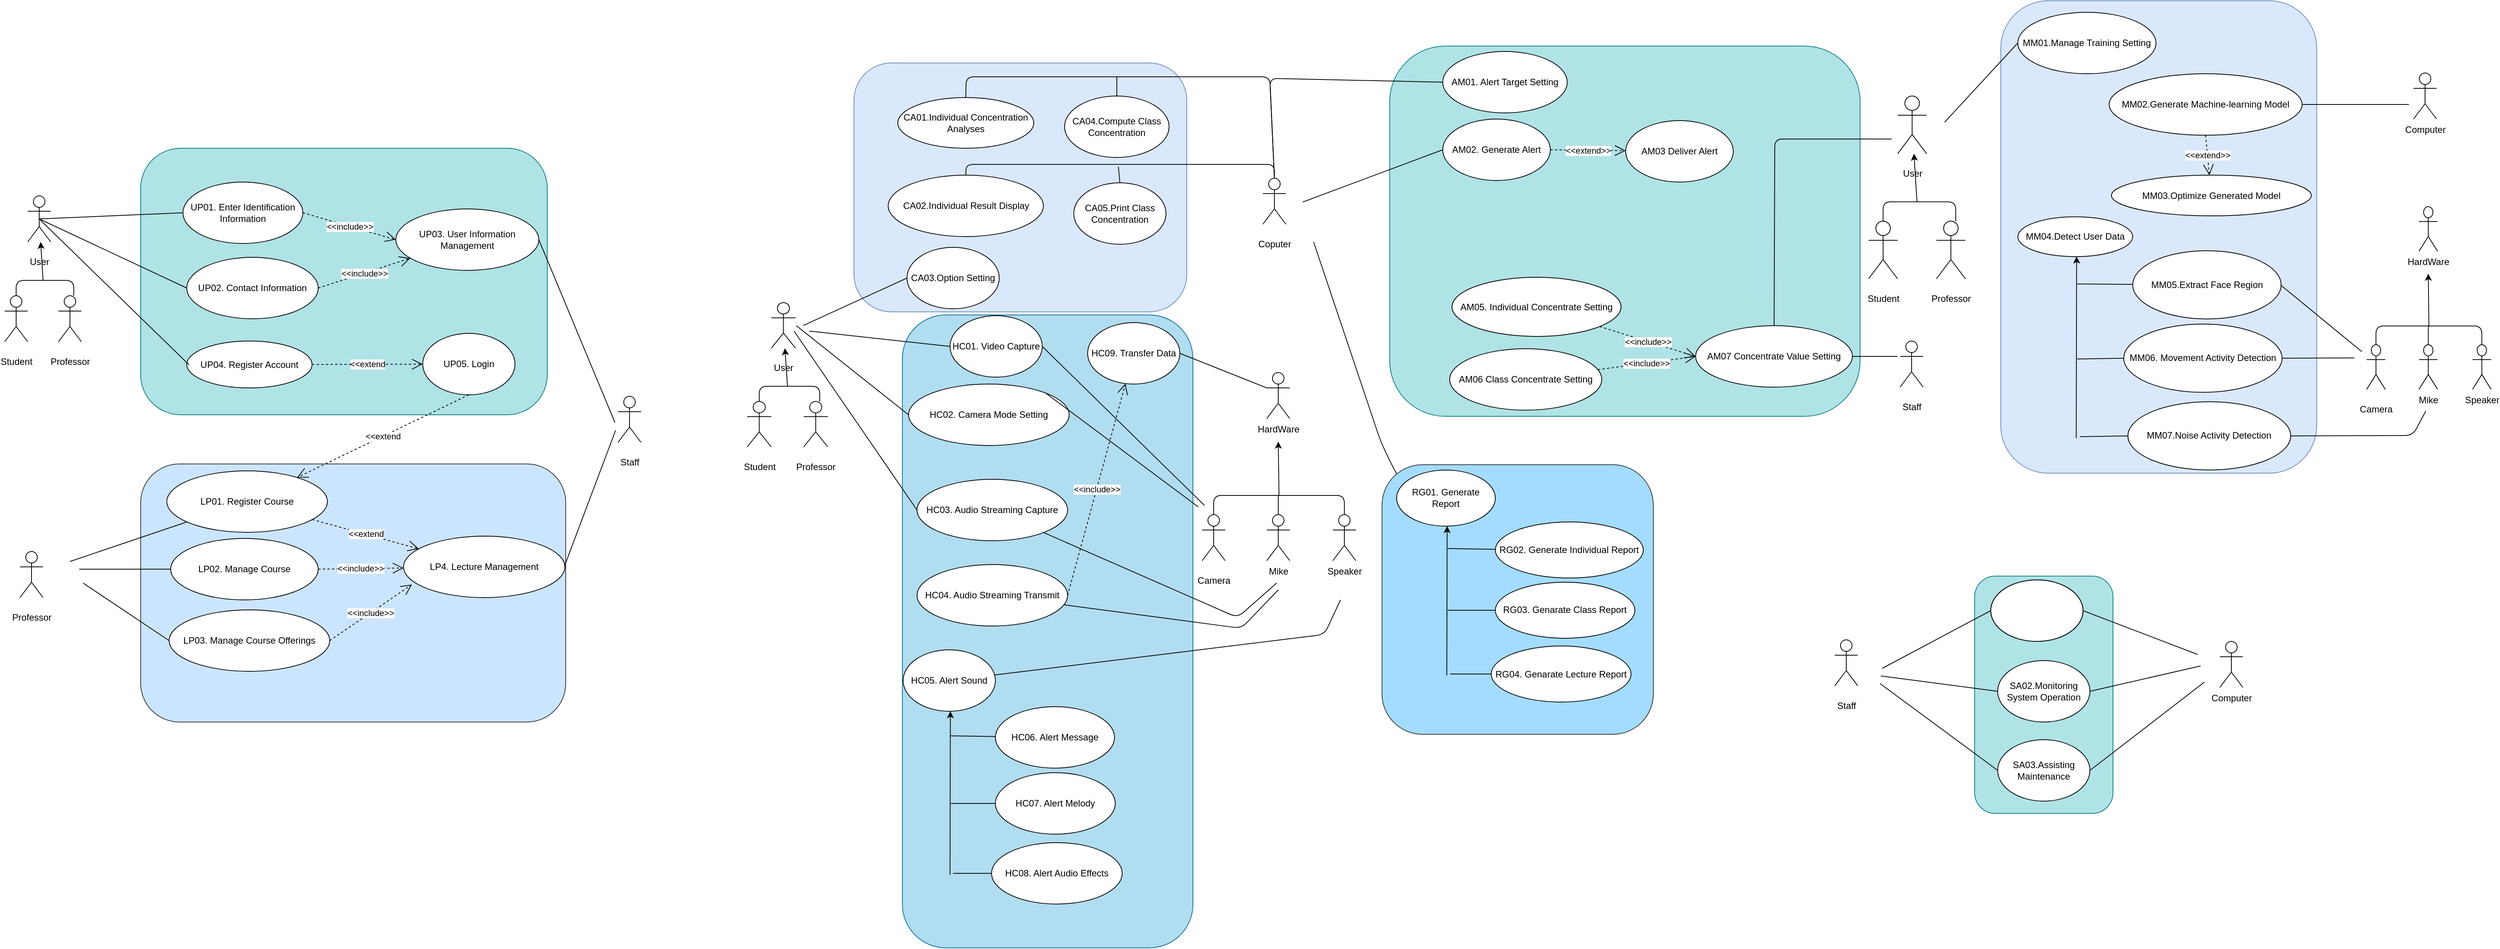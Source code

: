 <mxfile type="github" version="13.7.3">
  <diagram id="2uesMoYBQppb85EzikAu" name="Page-1">
    <mxGraphModel grid="0" dx="2462" dy="1473" gridSize="10" guides="1" tooltips="1" connect="1" arrows="1" fold="1" page="0" pageScale="1" pageWidth="827" pageHeight="1169" math="0" shadow="0" background="none">
      <root>
        <mxCell id="0" />
        <mxCell id="1" parent="0" />
        <mxCell value="" id="01HrcIv9IHzVNZrcpmlx-251" parent="1" style="rounded=1;whiteSpace=wrap;html=1;fillColor=#b0e3e6;strokeColor=#0e8088;" vertex="1">
          <mxGeometry as="geometry" height="309" width="180" x="2375" y="686" />
        </mxCell>
        <mxCell value="" id="01HrcIv9IHzVNZrcpmlx-238" parent="1" style="rounded=1;whiteSpace=wrap;html=1;fillColor=#cce5ff;strokeColor=#36393d;" vertex="1">
          <mxGeometry as="geometry" height="336" width="553" x="-11" y="540" />
        </mxCell>
        <mxCell value="" id="01HrcIv9IHzVNZrcpmlx-237" parent="1" style="rounded=1;whiteSpace=wrap;html=1;fillColor=#b0e3e6;strokeColor=#0e8088;" vertex="1">
          <mxGeometry as="geometry" height="347" width="529" x="-11" y="129" />
        </mxCell>
        <mxCell value="" id="01HrcIv9IHzVNZrcpmlx-190" parent="1" style="rounded=1;whiteSpace=wrap;html=1;fillColor=#b0e3e6;strokeColor=#0e8088;" vertex="1">
          <mxGeometry as="geometry" height="482" width="612" x="1614" y="-4" />
        </mxCell>
        <mxCell value="" id="01HrcIv9IHzVNZrcpmlx-131" parent="1" style="rounded=1;whiteSpace=wrap;html=1;fillColor=#b1ddf0;strokeColor=#10739e;" vertex="1">
          <mxGeometry as="geometry" height="824" width="378" x="980" y="346" />
        </mxCell>
        <mxCell value="" id="01HrcIv9IHzVNZrcpmlx-130" parent="1" style="rounded=1;whiteSpace=wrap;html=1;fillColor=#dae8fc;strokeColor=#6c8ebf;" vertex="1">
          <mxGeometry as="geometry" height="324" width="433" x="917" y="18" />
        </mxCell>
        <mxCell value="" id="01HrcIv9IHzVNZrcpmlx-50" parent="1" style="group" vertex="1" connectable="0">
          <mxGeometry as="geometry" height="190" width="100" x="-188" y="191" />
        </mxCell>
        <mxCell value="&lt;p&gt;Student&lt;/p&gt;" id="01HrcIv9IHzVNZrcpmlx-3" parent="01HrcIv9IHzVNZrcpmlx-50" style="shape=umlActor;verticalLabelPosition=bottom;verticalAlign=top;html=1;outlineConnect=0;" vertex="1">
          <mxGeometry as="geometry" height="60" width="30" y="130" />
        </mxCell>
        <mxCell value="&lt;p&gt;Professor&lt;/p&gt;&lt;p&gt;&lt;br&gt;&lt;/p&gt;" id="01HrcIv9IHzVNZrcpmlx-4" parent="01HrcIv9IHzVNZrcpmlx-50" style="shape=umlActor;verticalLabelPosition=bottom;verticalAlign=top;html=1;outlineConnect=0;" vertex="1">
          <mxGeometry as="geometry" height="60" width="30" x="70" y="130" />
        </mxCell>
        <mxCell value="&lt;p&gt;User&lt;br&gt;&lt;/p&gt;" id="01HrcIv9IHzVNZrcpmlx-43" parent="01HrcIv9IHzVNZrcpmlx-50" style="shape=umlActor;verticalLabelPosition=bottom;verticalAlign=top;html=1;outlineConnect=0;" vertex="1">
          <mxGeometry as="geometry" height="60" width="30" x="30" />
        </mxCell>
        <mxCell value="" id="01HrcIv9IHzVNZrcpmlx-44" parent="01HrcIv9IHzVNZrcpmlx-50" style="endArrow=none;html=1;exitX=0.5;exitY=0;exitDx=0;exitDy=0;exitPerimeter=0;" source="01HrcIv9IHzVNZrcpmlx-3" edge="1">
          <mxGeometry as="geometry" height="50" width="50" relative="1">
            <mxPoint as="sourcePoint" x="340" y="190" />
            <mxPoint as="targetPoint" x="90" y="130" />
            <Array as="points">
              <mxPoint x="15" y="110" />
              <mxPoint x="90" y="110" />
            </Array>
          </mxGeometry>
        </mxCell>
        <mxCell value="" id="01HrcIv9IHzVNZrcpmlx-45" parent="01HrcIv9IHzVNZrcpmlx-50" style="endArrow=classic;html=1;" target="01HrcIv9IHzVNZrcpmlx-43" edge="1">
          <mxGeometry as="geometry" height="50" width="50" relative="1">
            <mxPoint as="sourcePoint" x="50" y="110" />
            <mxPoint as="targetPoint" x="60" y="70" />
          </mxGeometry>
        </mxCell>
        <mxCell value="UP01. Enter Identification Information" id="01HrcIv9IHzVNZrcpmlx-52" parent="1" style="ellipse;whiteSpace=wrap;html=1;" vertex="1">
          <mxGeometry as="geometry" height="80" width="156" x="44" y="173" />
        </mxCell>
        <mxCell value="" id="01HrcIv9IHzVNZrcpmlx-53" parent="1" style="endArrow=none;html=1;entryX=0;entryY=0.5;entryDx=0;entryDy=0;exitX=0.5;exitY=0.5;exitDx=0;exitDy=0;exitPerimeter=0;" target="01HrcIv9IHzVNZrcpmlx-52" source="01HrcIv9IHzVNZrcpmlx-43" edge="1">
          <mxGeometry as="geometry" height="50" width="50" relative="1">
            <mxPoint as="sourcePoint" x="-137" y="221" />
            <mxPoint as="targetPoint" x="243" y="384" />
          </mxGeometry>
        </mxCell>
        <mxCell value="UP02. Contact Information" id="01HrcIv9IHzVNZrcpmlx-54" parent="1" style="ellipse;whiteSpace=wrap;html=1;" vertex="1">
          <mxGeometry as="geometry" height="80" width="171" x="49" y="271" />
        </mxCell>
        <mxCell value="UP04. Register Account" id="01HrcIv9IHzVNZrcpmlx-55" parent="1" style="ellipse;whiteSpace=wrap;html=1;" vertex="1">
          <mxGeometry as="geometry" height="61" width="163" x="49" y="380" />
        </mxCell>
        <mxCell value="UP03. User Information Management" id="01HrcIv9IHzVNZrcpmlx-56" parent="1" style="ellipse;whiteSpace=wrap;html=1;" vertex="1">
          <mxGeometry as="geometry" height="80" width="186" x="321" y="208" />
        </mxCell>
        <mxCell value="&amp;lt;&amp;lt;include&amp;gt;&amp;gt;" id="01HrcIv9IHzVNZrcpmlx-58" parent="1" style="endArrow=open;endSize=12;dashed=1;html=1;entryX=0;entryY=0.5;entryDx=0;entryDy=0;exitX=1;exitY=0.5;exitDx=0;exitDy=0;" target="01HrcIv9IHzVNZrcpmlx-56" source="01HrcIv9IHzVNZrcpmlx-52" edge="1">
          <mxGeometry as="geometry" width="160" relative="1">
            <mxPoint as="sourcePoint" x="205" y="236" />
            <mxPoint as="targetPoint" x="252" y="349" />
          </mxGeometry>
        </mxCell>
        <mxCell value="&amp;lt;&amp;lt;include&amp;gt;&amp;gt;" id="01HrcIv9IHzVNZrcpmlx-60" parent="1" style="endArrow=open;endSize=12;dashed=1;html=1;exitX=1;exitY=0.5;exitDx=0;exitDy=0;" target="01HrcIv9IHzVNZrcpmlx-56" source="01HrcIv9IHzVNZrcpmlx-54" edge="1">
          <mxGeometry as="geometry" width="160" relative="1">
            <mxPoint as="sourcePoint" x="225" y="256" />
            <mxPoint as="targetPoint" x="298" y="328" />
          </mxGeometry>
        </mxCell>
        <mxCell value="" id="01HrcIv9IHzVNZrcpmlx-61" parent="1" style="endArrow=none;html=1;entryX=0;entryY=0.5;entryDx=0;entryDy=0;exitX=0.5;exitY=0.5;exitDx=0;exitDy=0;exitPerimeter=0;" target="01HrcIv9IHzVNZrcpmlx-54" source="01HrcIv9IHzVNZrcpmlx-43" edge="1">
          <mxGeometry as="geometry" height="50" width="50" relative="1">
            <mxPoint as="sourcePoint" x="-96" y="242" />
            <mxPoint as="targetPoint" x="54" y="223" />
          </mxGeometry>
        </mxCell>
        <mxCell value="" id="01HrcIv9IHzVNZrcpmlx-62" parent="1" style="endArrow=none;html=1;" edge="1">
          <mxGeometry as="geometry" height="50" width="50" relative="1">
            <mxPoint as="sourcePoint" x="-143" y="221" />
            <mxPoint as="targetPoint" x="52" y="411" />
          </mxGeometry>
        </mxCell>
        <mxCell value="LP01. Register Course" id="01HrcIv9IHzVNZrcpmlx-63" parent="1" style="ellipse;whiteSpace=wrap;html=1;" vertex="1">
          <mxGeometry as="geometry" height="80" width="209" x="23" y="549" />
        </mxCell>
        <mxCell value="" id="01HrcIv9IHzVNZrcpmlx-64" parent="1" style="endArrow=none;html=1;" target="01HrcIv9IHzVNZrcpmlx-63" edge="1">
          <mxGeometry as="geometry" height="50" width="50" relative="1">
            <mxPoint as="sourcePoint" x="-103" y="667" />
            <mxPoint as="targetPoint" x="243" y="384" />
          </mxGeometry>
        </mxCell>
        <mxCell value="LP02. Manage Course" id="01HrcIv9IHzVNZrcpmlx-65" parent="1" style="ellipse;whiteSpace=wrap;html=1;" vertex="1">
          <mxGeometry as="geometry" height="80" width="192" x="28" y="637" />
        </mxCell>
        <mxCell value="LP03. Manage Course Offerings" id="01HrcIv9IHzVNZrcpmlx-66" parent="1" style="ellipse;whiteSpace=wrap;html=1;" vertex="1">
          <mxGeometry as="geometry" height="80" width="209" x="26" y="730" />
        </mxCell>
        <mxCell value="LP4. Lecture Management" id="01HrcIv9IHzVNZrcpmlx-67" parent="1" style="ellipse;whiteSpace=wrap;html=1;" vertex="1">
          <mxGeometry as="geometry" height="80" width="210" x="331" y="634" />
        </mxCell>
        <mxCell value="&amp;lt;&amp;lt;include&amp;gt;&amp;gt;" id="01HrcIv9IHzVNZrcpmlx-70" parent="1" style="endArrow=open;endSize=12;dashed=1;html=1;exitX=1;exitY=0.5;exitDx=0;exitDy=0;" target="01HrcIv9IHzVNZrcpmlx-67" source="01HrcIv9IHzVNZrcpmlx-65" edge="1">
          <mxGeometry as="geometry" width="160" relative="1">
            <mxPoint as="sourcePoint" x="242" y="599" />
            <mxPoint as="targetPoint" x="327.386" y="648.559" />
          </mxGeometry>
        </mxCell>
        <mxCell value="&amp;lt;&amp;lt;include&amp;gt;&amp;gt;" id="01HrcIv9IHzVNZrcpmlx-71" parent="1" style="endArrow=open;endSize=12;dashed=1;html=1;exitX=1;exitY=0.5;exitDx=0;exitDy=0;entryX=0.052;entryY=0.788;entryDx=0;entryDy=0;entryPerimeter=0;" target="01HrcIv9IHzVNZrcpmlx-67" source="01HrcIv9IHzVNZrcpmlx-66" edge="1">
          <mxGeometry as="geometry" width="160" relative="1">
            <mxPoint as="sourcePoint" x="230" y="687" />
            <mxPoint as="targetPoint" x="280.374" y="685.375" />
          </mxGeometry>
        </mxCell>
        <mxCell value="" id="01HrcIv9IHzVNZrcpmlx-72" parent="1" style="endArrow=none;html=1;entryX=0;entryY=0.5;entryDx=0;entryDy=0;" target="01HrcIv9IHzVNZrcpmlx-65" edge="1">
          <mxGeometry as="geometry" height="50" width="50" relative="1">
            <mxPoint as="sourcePoint" x="-91" y="677" />
            <mxPoint as="targetPoint" x="101.245" y="561.484" />
          </mxGeometry>
        </mxCell>
        <mxCell value="" id="01HrcIv9IHzVNZrcpmlx-73" parent="1" style="endArrow=none;html=1;entryX=0;entryY=0.5;entryDx=0;entryDy=0;" target="01HrcIv9IHzVNZrcpmlx-66" edge="1">
          <mxGeometry as="geometry" height="50" width="50" relative="1">
            <mxPoint as="sourcePoint" x="-86" y="695" />
            <mxPoint as="targetPoint" x="38" y="687" />
          </mxGeometry>
        </mxCell>
        <mxCell value="HC01. Video Capture" id="01HrcIv9IHzVNZrcpmlx-75" parent="1" style="ellipse;whiteSpace=wrap;html=1;" vertex="1">
          <mxGeometry as="geometry" height="80" width="120" x="1042" y="347" />
        </mxCell>
        <mxCell value="HC02. Camera Mode Setting" id="01HrcIv9IHzVNZrcpmlx-76" parent="1" style="ellipse;whiteSpace=wrap;html=1;" vertex="1">
          <mxGeometry as="geometry" height="80" width="209" x="988" y="436" />
        </mxCell>
        <mxCell value="" id="01HrcIv9IHzVNZrcpmlx-77" parent="1" style="endArrow=none;html=1;exitX=1;exitY=0.5;exitDx=0;exitDy=0;" source="01HrcIv9IHzVNZrcpmlx-75" edge="1">
          <mxGeometry as="geometry" height="50" width="50" relative="1">
            <mxPoint as="sourcePoint" x="767" y="543" />
            <mxPoint as="targetPoint" x="1373" y="594" />
          </mxGeometry>
        </mxCell>
        <mxCell value="" id="01HrcIv9IHzVNZrcpmlx-78" parent="1" style="endArrow=none;html=1;exitX=0;exitY=0.5;exitDx=0;exitDy=0;" source="01HrcIv9IHzVNZrcpmlx-76" edge="1">
          <mxGeometry as="geometry" height="50" width="50" relative="1">
            <mxPoint as="sourcePoint" x="1347" y="632.85" />
            <mxPoint as="targetPoint" x="842" y="360" />
          </mxGeometry>
        </mxCell>
        <mxCell value="HC03. Audio Streaming Capture" id="01HrcIv9IHzVNZrcpmlx-79" parent="1" style="ellipse;whiteSpace=wrap;html=1;" vertex="1">
          <mxGeometry as="geometry" height="80" width="196" x="999" y="560" />
        </mxCell>
        <mxCell value="HC04. Audio Streaming Transmit" id="01HrcIv9IHzVNZrcpmlx-80" parent="1" style="ellipse;whiteSpace=wrap;html=1;" vertex="1">
          <mxGeometry as="geometry" height="80" width="196" x="999" y="671" />
        </mxCell>
        <mxCell value="" id="01HrcIv9IHzVNZrcpmlx-81" parent="1" style="endArrow=none;html=1;" source="01HrcIv9IHzVNZrcpmlx-79" edge="1">
          <mxGeometry as="geometry" height="50" width="50" relative="1">
            <mxPoint as="sourcePoint" x="767" y="543" />
            <mxPoint as="targetPoint" x="1467" y="695" />
            <Array as="points">
              <mxPoint x="1416" y="740" />
            </Array>
          </mxGeometry>
        </mxCell>
        <mxCell value="" id="01HrcIv9IHzVNZrcpmlx-82" parent="1" style="endArrow=none;html=1;" source="01HrcIv9IHzVNZrcpmlx-80" edge="1">
          <mxGeometry as="geometry" height="50" width="50" relative="1">
            <mxPoint as="sourcePoint" x="767" y="543" />
            <mxPoint as="targetPoint" x="1469" y="704" />
            <Array as="points">
              <mxPoint x="1421" y="754" />
            </Array>
          </mxGeometry>
        </mxCell>
        <mxCell value="" id="01HrcIv9IHzVNZrcpmlx-92" parent="1" style="group" vertex="1" connectable="0">
          <mxGeometry as="geometry" height="331" width="285" x="981" y="782" />
        </mxCell>
        <mxCell value="HC06. Alert Message" id="01HrcIv9IHzVNZrcpmlx-83" parent="01HrcIv9IHzVNZrcpmlx-92" style="ellipse;whiteSpace=wrap;html=1;" vertex="1">
          <mxGeometry as="geometry" height="80" width="155" x="120" y="74" />
        </mxCell>
        <mxCell value="HC07. Alert Melody" id="01HrcIv9IHzVNZrcpmlx-84" parent="01HrcIv9IHzVNZrcpmlx-92" style="ellipse;whiteSpace=wrap;html=1;" vertex="1">
          <mxGeometry as="geometry" height="80" width="156" x="120" y="160" />
        </mxCell>
        <mxCell value="HC08. Alert Audio Effects" id="01HrcIv9IHzVNZrcpmlx-85" parent="01HrcIv9IHzVNZrcpmlx-92" style="ellipse;whiteSpace=wrap;html=1;" vertex="1">
          <mxGeometry as="geometry" height="80" width="170" x="115" y="251" />
        </mxCell>
        <mxCell value="" id="01HrcIv9IHzVNZrcpmlx-91" parent="01HrcIv9IHzVNZrcpmlx-92" style="group" vertex="1" connectable="0">
          <mxGeometry as="geometry" height="293" width="120" />
        </mxCell>
        <mxCell value="HC05. Alert Sound" id="01HrcIv9IHzVNZrcpmlx-86" parent="01HrcIv9IHzVNZrcpmlx-91" style="ellipse;whiteSpace=wrap;html=1;" vertex="1">
          <mxGeometry as="geometry" height="80" width="120" />
        </mxCell>
        <mxCell value="" id="01HrcIv9IHzVNZrcpmlx-87" parent="01HrcIv9IHzVNZrcpmlx-91" style="endArrow=classic;html=1;" edge="1">
          <mxGeometry as="geometry" height="50" width="50" relative="1">
            <mxPoint as="sourcePoint" x="61" y="293" />
            <mxPoint as="targetPoint" x="61.423" y="79.989" />
          </mxGeometry>
        </mxCell>
        <mxCell value="" id="01HrcIv9IHzVNZrcpmlx-88" parent="01HrcIv9IHzVNZrcpmlx-91" style="endArrow=none;html=1;" target="01HrcIv9IHzVNZrcpmlx-83" edge="1">
          <mxGeometry as="geometry" height="50" width="50" relative="1">
            <mxPoint as="sourcePoint" x="62" y="112" />
            <mxPoint as="targetPoint" x="85" y="15" />
          </mxGeometry>
        </mxCell>
        <mxCell value="" id="01HrcIv9IHzVNZrcpmlx-89" parent="01HrcIv9IHzVNZrcpmlx-91" style="endArrow=none;html=1;entryX=0;entryY=0.5;entryDx=0;entryDy=0;" target="01HrcIv9IHzVNZrcpmlx-84" edge="1">
          <mxGeometry as="geometry" height="50" width="50" relative="1">
            <mxPoint as="sourcePoint" x="62" y="200" />
            <mxPoint as="targetPoint" x="130.019" y="122.983" />
          </mxGeometry>
        </mxCell>
        <mxCell value="" id="01HrcIv9IHzVNZrcpmlx-90" parent="01HrcIv9IHzVNZrcpmlx-91" style="endArrow=none;html=1;entryX=0;entryY=0.5;entryDx=0;entryDy=0;" target="01HrcIv9IHzVNZrcpmlx-85" edge="1">
          <mxGeometry as="geometry" height="50" width="50" relative="1">
            <mxPoint as="sourcePoint" x="65" y="291" />
            <mxPoint as="targetPoint" x="130" y="210" />
          </mxGeometry>
        </mxCell>
        <mxCell value="" id="01HrcIv9IHzVNZrcpmlx-93" parent="1" style="endArrow=none;html=1;" source="01HrcIv9IHzVNZrcpmlx-86" edge="1">
          <mxGeometry as="geometry" height="50" width="50" relative="1">
            <mxPoint as="sourcePoint" x="1151.396" y="682.973" />
            <mxPoint as="targetPoint" x="1550" y="717" />
            <Array as="points">
              <mxPoint x="1529" y="762" />
            </Array>
          </mxGeometry>
        </mxCell>
        <mxCell value="" id="01HrcIv9IHzVNZrcpmlx-112" parent="1" style="group" vertex="1" connectable="0">
          <mxGeometry as="geometry" height="188" width="105" x="778" y="330" />
        </mxCell>
        <mxCell value="&lt;p&gt;Student&lt;/p&gt;" id="01HrcIv9IHzVNZrcpmlx-113" parent="01HrcIv9IHzVNZrcpmlx-112" style="shape=umlActor;verticalLabelPosition=bottom;verticalAlign=top;html=1;outlineConnect=0;" vertex="1">
          <mxGeometry as="geometry" height="59.368" width="31.5" y="128.632" />
        </mxCell>
        <mxCell value="&lt;p&gt;Professor&lt;/p&gt;&lt;p&gt;&lt;br&gt;&lt;/p&gt;" id="01HrcIv9IHzVNZrcpmlx-114" parent="01HrcIv9IHzVNZrcpmlx-112" style="shape=umlActor;verticalLabelPosition=bottom;verticalAlign=top;html=1;outlineConnect=0;" vertex="1">
          <mxGeometry as="geometry" height="59.368" width="31.5" x="73.5" y="128.632" />
        </mxCell>
        <mxCell value="&lt;p&gt;User&lt;br&gt;&lt;/p&gt;" id="01HrcIv9IHzVNZrcpmlx-115" parent="01HrcIv9IHzVNZrcpmlx-112" style="shape=umlActor;verticalLabelPosition=bottom;verticalAlign=top;html=1;outlineConnect=0;" vertex="1">
          <mxGeometry as="geometry" height="59.368" width="31.5" x="31.5" />
        </mxCell>
        <mxCell value="" id="01HrcIv9IHzVNZrcpmlx-116" parent="01HrcIv9IHzVNZrcpmlx-112" style="endArrow=none;html=1;exitX=0.5;exitY=0;exitDx=0;exitDy=0;exitPerimeter=0;" source="01HrcIv9IHzVNZrcpmlx-113" edge="1">
          <mxGeometry as="geometry" height="50" width="50" relative="1">
            <mxPoint as="sourcePoint" x="357.0" y="188" />
            <mxPoint as="targetPoint" x="94.5" y="128.632" />
            <Array as="points">
              <mxPoint x="15.75" y="108.842" />
              <mxPoint x="94.5" y="108.842" />
            </Array>
          </mxGeometry>
        </mxCell>
        <mxCell value="" id="01HrcIv9IHzVNZrcpmlx-117" parent="01HrcIv9IHzVNZrcpmlx-112" style="endArrow=classic;html=1;" target="01HrcIv9IHzVNZrcpmlx-115" edge="1">
          <mxGeometry as="geometry" height="50" width="50" relative="1">
            <mxPoint as="sourcePoint" x="52.5" y="108.842" />
            <mxPoint as="targetPoint" x="63" y="69.263" />
          </mxGeometry>
        </mxCell>
        <mxCell value="" id="01HrcIv9IHzVNZrcpmlx-118" parent="1" style="endArrow=none;html=1;exitX=0;exitY=0.5;exitDx=0;exitDy=0;" source="01HrcIv9IHzVNZrcpmlx-75" edge="1">
          <mxGeometry as="geometry" height="50" width="50" relative="1">
            <mxPoint as="sourcePoint" x="998" y="486" />
            <mxPoint as="targetPoint" x="859" y="367" />
          </mxGeometry>
        </mxCell>
        <mxCell value="" id="01HrcIv9IHzVNZrcpmlx-119" parent="1" style="endArrow=none;html=1;exitX=1;exitY=0;exitDx=0;exitDy=0;" source="01HrcIv9IHzVNZrcpmlx-76" edge="1">
          <mxGeometry as="geometry" height="50" width="50" relative="1">
            <mxPoint as="sourcePoint" x="998" y="486" />
            <mxPoint as="targetPoint" x="1365" y="596" />
          </mxGeometry>
        </mxCell>
        <mxCell value="" id="01HrcIv9IHzVNZrcpmlx-120" parent="1" style="endArrow=none;html=1;exitX=0;exitY=0.5;exitDx=0;exitDy=0;" source="01HrcIv9IHzVNZrcpmlx-79" edge="1">
          <mxGeometry as="geometry" height="50" width="50" relative="1">
            <mxPoint as="sourcePoint" x="998" y="486" />
            <mxPoint as="targetPoint" x="839" y="367" />
          </mxGeometry>
        </mxCell>
        <mxCell value="CA01.Individual Concentration Analyses" id="01HrcIv9IHzVNZrcpmlx-122" parent="1" style="ellipse;whiteSpace=wrap;html=1;" vertex="1">
          <mxGeometry as="geometry" height="66" width="177" x="974" y="63" />
        </mxCell>
        <mxCell value="CA02.Individual Result Display" id="01HrcIv9IHzVNZrcpmlx-123" parent="1" style="ellipse;whiteSpace=wrap;html=1;" vertex="1">
          <mxGeometry as="geometry" height="80" width="202" x="961.5" y="164" />
        </mxCell>
        <mxCell value="CA03.Option Setting" id="01HrcIv9IHzVNZrcpmlx-126" parent="1" style="ellipse;whiteSpace=wrap;html=1;" vertex="1">
          <mxGeometry as="geometry" height="80" width="120" x="986" y="258" />
        </mxCell>
        <mxCell value="" id="01HrcIv9IHzVNZrcpmlx-127" parent="1" style="endArrow=none;html=1;exitX=0;exitY=0.5;exitDx=0;exitDy=0;entryX=1;entryY=0.333;entryDx=0;entryDy=0;entryPerimeter=0;" source="01HrcIv9IHzVNZrcpmlx-126" edge="1">
          <mxGeometry as="geometry" height="50" width="50" relative="1">
            <mxPoint as="sourcePoint" x="1052" y="397" />
            <mxPoint as="targetPoint" x="851" y="359.789" />
          </mxGeometry>
        </mxCell>
        <mxCell value="" id="01HrcIv9IHzVNZrcpmlx-128" parent="1" style="endArrow=none;html=1;exitX=0.5;exitY=0;exitDx=0;exitDy=0;entryX=0.5;entryY=0;entryDx=0;entryDy=0;entryPerimeter=0;" target="01HrcIv9IHzVNZrcpmlx-277" source="01HrcIv9IHzVNZrcpmlx-122" edge="1">
          <mxGeometry as="geometry" height="50" width="50" relative="1">
            <mxPoint as="sourcePoint" x="1173" y="446" />
            <mxPoint as="targetPoint" x="1223" y="396" />
            <Array as="points">
              <mxPoint x="1063" y="36" />
              <mxPoint x="1458" y="36" />
            </Array>
          </mxGeometry>
        </mxCell>
        <mxCell value="" id="01HrcIv9IHzVNZrcpmlx-129" parent="1" style="endArrow=none;html=1;exitX=0.5;exitY=0;exitDx=0;exitDy=0;entryX=0.5;entryY=0;entryDx=0;entryDy=0;entryPerimeter=0;" target="01HrcIv9IHzVNZrcpmlx-277" source="01HrcIv9IHzVNZrcpmlx-123" edge="1">
          <mxGeometry as="geometry" height="50" width="50" relative="1">
            <mxPoint as="sourcePoint" x="1231" y="134" />
            <mxPoint as="targetPoint" x="1416" y="192" />
            <Array as="points">
              <mxPoint x="1063" y="150" />
              <mxPoint x="1464" y="150" />
            </Array>
          </mxGeometry>
        </mxCell>
        <mxCell value="CA04.Compute Class Concentration" id="01HrcIv9IHzVNZrcpmlx-132" parent="1" style="ellipse;whiteSpace=wrap;html=1;" vertex="1">
          <mxGeometry as="geometry" height="80" width="136" x="1191" y="61" />
        </mxCell>
        <mxCell value="CA05.Print Class Concentration" id="01HrcIv9IHzVNZrcpmlx-133" parent="1" style="ellipse;whiteSpace=wrap;html=1;" vertex="1">
          <mxGeometry as="geometry" height="80" width="120" x="1203" y="174" />
        </mxCell>
        <mxCell value="" id="01HrcIv9IHzVNZrcpmlx-134" parent="1" style="endArrow=none;html=1;exitX=0.5;exitY=0;exitDx=0;exitDy=0;" source="01HrcIv9IHzVNZrcpmlx-133" edge="1">
          <mxGeometry as="geometry" height="50" width="50" relative="1">
            <mxPoint as="sourcePoint" x="1206.5" y="210" />
            <mxPoint as="targetPoint" x="1261" y="153" />
            <Array as="points" />
          </mxGeometry>
        </mxCell>
        <mxCell value="" id="01HrcIv9IHzVNZrcpmlx-136" parent="1" style="endArrow=none;html=1;" source="01HrcIv9IHzVNZrcpmlx-132" edge="1">
          <mxGeometry as="geometry" height="50" width="50" relative="1">
            <mxPoint as="sourcePoint" x="1192" y="390" />
            <mxPoint as="targetPoint" x="1259" y="36" />
          </mxGeometry>
        </mxCell>
        <mxCell value="" id="01HrcIv9IHzVNZrcpmlx-174" parent="1" style="endArrow=none;html=1;entryX=0.093;entryY=0.37;entryDx=0;entryDy=0;entryPerimeter=0;" target="01HrcIv9IHzVNZrcpmlx-166" edge="1">
          <mxGeometry as="geometry" height="50" width="50" relative="1">
            <mxPoint as="sourcePoint" x="1515" y="251" />
            <mxPoint as="targetPoint" x="1575" y="245" />
            <Array as="points">
              <mxPoint x="1602" y="510" />
              <mxPoint x="1616" y="540" />
            </Array>
          </mxGeometry>
        </mxCell>
        <mxCell value="AM01. Alert Target Setting" id="01HrcIv9IHzVNZrcpmlx-176" parent="1" style="ellipse;whiteSpace=wrap;html=1;fillColor=#FFFFFF;" vertex="1">
          <mxGeometry as="geometry" height="80" width="162" x="1683" y="3" />
        </mxCell>
        <mxCell value="AM05. Individual Concentrate Setting" id="01HrcIv9IHzVNZrcpmlx-177" parent="1" style="ellipse;whiteSpace=wrap;html=1;fillColor=#FFFFFF;" vertex="1">
          <mxGeometry as="geometry" height="77" width="220" x="1695" y="297" />
        </mxCell>
        <mxCell value="AM06 Class Concentrate Setting" id="01HrcIv9IHzVNZrcpmlx-178" parent="1" style="ellipse;whiteSpace=wrap;html=1;fillColor=#FFFFFF;" vertex="1">
          <mxGeometry as="geometry" height="80" width="198" x="1692" y="390" />
        </mxCell>
        <mxCell value="AM07 Concentrate Value Setting" id="01HrcIv9IHzVNZrcpmlx-179" parent="1" style="ellipse;whiteSpace=wrap;html=1;fillColor=#FFFFFF;" vertex="1">
          <mxGeometry as="geometry" height="80" width="204" x="2012" y="360" />
        </mxCell>
        <mxCell value="&amp;lt;&amp;lt;include&amp;gt;&amp;gt;" id="01HrcIv9IHzVNZrcpmlx-180" parent="1" style="endArrow=open;endSize=12;dashed=1;html=1;entryX=0;entryY=0.5;entryDx=0;entryDy=0;" target="01HrcIv9IHzVNZrcpmlx-179" source="01HrcIv9IHzVNZrcpmlx-177" edge="1">
          <mxGeometry as="geometry" width="160" relative="1">
            <mxPoint as="sourcePoint" x="2423" y="157" />
            <mxPoint as="targetPoint" x="2544" y="192" />
          </mxGeometry>
        </mxCell>
        <mxCell value="&amp;lt;&amp;lt;include&amp;gt;&amp;gt;" id="01HrcIv9IHzVNZrcpmlx-181" parent="1" style="endArrow=open;endSize=12;dashed=1;html=1;entryX=0;entryY=0.5;entryDx=0;entryDy=0;" target="01HrcIv9IHzVNZrcpmlx-179" source="01HrcIv9IHzVNZrcpmlx-178" edge="1">
          <mxGeometry as="geometry" width="160" relative="1">
            <mxPoint as="sourcePoint" x="1904.842" y="194.131" />
            <mxPoint as="targetPoint" x="1965" y="211" />
          </mxGeometry>
        </mxCell>
        <mxCell value="AM02. Generate Alert" id="01HrcIv9IHzVNZrcpmlx-182" parent="1" style="ellipse;whiteSpace=wrap;html=1;fillColor=#FFFFFF;" vertex="1">
          <mxGeometry as="geometry" height="80" width="140" x="1683" y="91" />
        </mxCell>
        <mxCell value="AM03 Deliver Alert" id="01HrcIv9IHzVNZrcpmlx-183" parent="1" style="ellipse;whiteSpace=wrap;html=1;fillColor=#FFFFFF;" vertex="1">
          <mxGeometry as="geometry" height="80" width="140" x="1921" y="93" />
        </mxCell>
        <mxCell value="" id="01HrcIv9IHzVNZrcpmlx-184" parent="1" style="group" vertex="1" connectable="0">
          <mxGeometry as="geometry" height="238" width="126" x="2237" y="61" />
        </mxCell>
        <mxCell value="&lt;p&gt;Student&lt;/p&gt;" id="01HrcIv9IHzVNZrcpmlx-185" parent="01HrcIv9IHzVNZrcpmlx-184" style="shape=umlActor;verticalLabelPosition=bottom;verticalAlign=top;html=1;outlineConnect=0;" vertex="1">
          <mxGeometry as="geometry" height="75.158" width="37.8" y="162.842" />
        </mxCell>
        <mxCell value="&lt;p&gt;Professor&lt;/p&gt;&lt;p&gt;&lt;br&gt;&lt;/p&gt;" id="01HrcIv9IHzVNZrcpmlx-186" parent="01HrcIv9IHzVNZrcpmlx-184" style="shape=umlActor;verticalLabelPosition=bottom;verticalAlign=top;html=1;outlineConnect=0;" vertex="1">
          <mxGeometry as="geometry" height="75.158" width="37.8" x="88.2" y="162.842" />
        </mxCell>
        <mxCell value="&lt;p&gt;User&lt;br&gt;&lt;/p&gt;" id="01HrcIv9IHzVNZrcpmlx-187" parent="01HrcIv9IHzVNZrcpmlx-184" style="shape=umlActor;verticalLabelPosition=bottom;verticalAlign=top;html=1;outlineConnect=0;" vertex="1">
          <mxGeometry as="geometry" height="75.158" width="37.8" x="37.8" />
        </mxCell>
        <mxCell value="" id="01HrcIv9IHzVNZrcpmlx-188" parent="01HrcIv9IHzVNZrcpmlx-184" style="endArrow=none;html=1;exitX=0.5;exitY=0;exitDx=0;exitDy=0;exitPerimeter=0;" source="01HrcIv9IHzVNZrcpmlx-185" edge="1">
          <mxGeometry as="geometry" height="50" width="50" relative="1">
            <mxPoint as="sourcePoint" x="428.4" y="238.0" />
            <mxPoint as="targetPoint" x="113.4" y="162.842" />
            <Array as="points">
              <mxPoint x="18.9" y="137.789" />
              <mxPoint x="113.4" y="137.789" />
            </Array>
          </mxGeometry>
        </mxCell>
        <mxCell value="" id="01HrcIv9IHzVNZrcpmlx-189" parent="01HrcIv9IHzVNZrcpmlx-184" style="endArrow=classic;html=1;" target="01HrcIv9IHzVNZrcpmlx-187" edge="1">
          <mxGeometry as="geometry" height="50" width="50" relative="1">
            <mxPoint as="sourcePoint" x="63" y="137.789" />
            <mxPoint as="targetPoint" x="75.6" y="87.684" />
          </mxGeometry>
        </mxCell>
        <mxCell value="" id="01HrcIv9IHzVNZrcpmlx-193" parent="1" style="endArrow=none;html=1;entryX=0;entryY=0.5;entryDx=0;entryDy=0;exitX=0.5;exitY=0;exitDx=0;exitDy=0;exitPerimeter=0;" target="01HrcIv9IHzVNZrcpmlx-176" source="01HrcIv9IHzVNZrcpmlx-277" edge="1">
          <mxGeometry as="geometry" height="50" width="50" relative="1">
            <mxPoint as="sourcePoint" x="1471" y="153" />
            <mxPoint as="targetPoint" x="2279" y="105" />
            <Array as="points">
              <mxPoint x="1458" y="38" />
            </Array>
          </mxGeometry>
        </mxCell>
        <mxCell value="" id="01HrcIv9IHzVNZrcpmlx-194" parent="1" style="endArrow=none;html=1;" source="01HrcIv9IHzVNZrcpmlx-179" edge="1">
          <mxGeometry as="geometry" height="50" width="50" relative="1">
            <mxPoint as="sourcePoint" x="2115" y="170" />
            <mxPoint as="targetPoint" x="2267" y="117" />
            <Array as="points">
              <mxPoint x="2115" y="117" />
            </Array>
          </mxGeometry>
        </mxCell>
        <mxCell value="" id="01HrcIv9IHzVNZrcpmlx-196" parent="1" style="group" vertex="1" connectable="0">
          <mxGeometry as="geometry" height="520" width="390" x="2430" y="32" />
        </mxCell>
        <mxCell value="" id="01HrcIv9IHzVNZrcpmlx-197" parent="01HrcIv9IHzVNZrcpmlx-196" style="rounded=1;whiteSpace=wrap;html=1;strokeColor=#6c8ebf;fillColor=#dae8fc;" vertex="1">
          <mxGeometry as="geometry" height="615" width="410.96" x="-20.96" y="-95" />
        </mxCell>
        <mxCell value="MM06. Movement Activity Detection" id="01HrcIv9IHzVNZrcpmlx-199" parent="01HrcIv9IHzVNZrcpmlx-196" style="ellipse;whiteSpace=wrap;html=1;" vertex="1">
          <mxGeometry as="geometry" height="88.86" width="206.03" x="139" y="325.93" />
        </mxCell>
        <mxCell value="MM07.Noise Activity Detection" id="01HrcIv9IHzVNZrcpmlx-200" parent="01HrcIv9IHzVNZrcpmlx-196" style="ellipse;whiteSpace=wrap;html=1;" vertex="1">
          <mxGeometry as="geometry" height="88.859" width="211.799" x="144.44" y="427.011" />
        </mxCell>
        <mxCell value="" id="01HrcIv9IHzVNZrcpmlx-201" parent="01HrcIv9IHzVNZrcpmlx-196" style="group" vertex="1" connectable="0">
          <mxGeometry as="geometry" height="402.957" width="381.851" x="1.164" y="149.217" />
        </mxCell>
        <mxCell value="MM04.Detect User Data" id="01HrcIv9IHzVNZrcpmlx-202" parent="01HrcIv9IHzVNZrcpmlx-201" style="ellipse;whiteSpace=wrap;html=1;" vertex="1">
          <mxGeometry as="geometry" height="51.86" width="149.51" y="37" />
        </mxCell>
        <mxCell value="" id="01HrcIv9IHzVNZrcpmlx-203" parent="01HrcIv9IHzVNZrcpmlx-201" style="endArrow=classic;html=1;" edge="1">
          <mxGeometry as="geometry" height="50" width="50" relative="1">
            <mxPoint as="sourcePoint" x="75.998" y="325.444" />
            <mxPoint as="targetPoint" x="76.525" y="88.846" />
          </mxGeometry>
        </mxCell>
        <mxCell value="" id="01HrcIv9IHzVNZrcpmlx-204" parent="01HrcIv9IHzVNZrcpmlx-201" style="endArrow=none;html=1;" target="01HrcIv9IHzVNZrcpmlx-198" edge="1">
          <mxGeometry as="geometry" height="50" width="50" relative="1">
            <mxPoint as="sourcePoint" x="77.244" y="124.402" />
            <mxPoint as="targetPoint" x="105.899" y="16.661" />
          </mxGeometry>
        </mxCell>
        <mxCell value="" id="01HrcIv9IHzVNZrcpmlx-205" parent="01HrcIv9IHzVNZrcpmlx-201" style="endArrow=none;html=1;entryX=0;entryY=0.5;entryDx=0;entryDy=0;" target="01HrcIv9IHzVNZrcpmlx-199" edge="1">
          <mxGeometry as="geometry" height="50" width="50" relative="1">
            <mxPoint as="sourcePoint" x="77.244" y="222.146" />
            <mxPoint as="targetPoint" x="161.988" y="136.602" />
          </mxGeometry>
        </mxCell>
        <mxCell value="" id="01HrcIv9IHzVNZrcpmlx-206" parent="01HrcIv9IHzVNZrcpmlx-201" style="endArrow=none;html=1;entryX=0;entryY=0.5;entryDx=0;entryDy=0;" target="01HrcIv9IHzVNZrcpmlx-200" edge="1">
          <mxGeometry as="geometry" height="50" width="50" relative="1">
            <mxPoint as="sourcePoint" x="80.982" y="323.223" />
            <mxPoint as="targetPoint" x="161.964" y="233.254" />
          </mxGeometry>
        </mxCell>
        <mxCell value="MM01.Manage Training Setting" id="01HrcIv9IHzVNZrcpmlx-208" parent="01HrcIv9IHzVNZrcpmlx-196" style="ellipse;whiteSpace=wrap;html=1;fillColor=#FFFFFF;" vertex="1">
          <mxGeometry as="geometry" height="80" width="179.84" x="1.16" y="-80" />
        </mxCell>
        <mxCell value="MM02.Generate Machine-learning Model" id="01HrcIv9IHzVNZrcpmlx-209" parent="01HrcIv9IHzVNZrcpmlx-196" style="ellipse;whiteSpace=wrap;html=1;fillColor=#FFFFFF;" vertex="1">
          <mxGeometry as="geometry" height="80" width="251.01" x="120" />
        </mxCell>
        <mxCell value="MM03.Optimize Generated Model" id="01HrcIv9IHzVNZrcpmlx-210" parent="01HrcIv9IHzVNZrcpmlx-196" style="ellipse;whiteSpace=wrap;html=1;fillColor=#FFFFFF;" vertex="1">
          <mxGeometry as="geometry" height="53" width="260.01" x="123" y="132" />
        </mxCell>
        <mxCell value="&amp;lt;&amp;lt;extend&amp;gt;&amp;gt;" id="01HrcIv9IHzVNZrcpmlx-295" parent="01HrcIv9IHzVNZrcpmlx-196" style="endArrow=open;endSize=12;dashed=1;html=1;exitX=0.5;exitY=1;exitDx=0;exitDy=0;" target="01HrcIv9IHzVNZrcpmlx-210" source="01HrcIv9IHzVNZrcpmlx-209" edge="1">
          <mxGeometry as="geometry" width="160" relative="1">
            <mxPoint as="sourcePoint" x="-597" y="109" />
            <mxPoint as="targetPoint" x="-498.985" y="110.167" />
          </mxGeometry>
        </mxCell>
        <mxCell value="MM05.Extract Face Region" id="01HrcIv9IHzVNZrcpmlx-198" parent="01HrcIv9IHzVNZrcpmlx-196" style="ellipse;whiteSpace=wrap;html=1;" vertex="1">
          <mxGeometry as="geometry" height="88.859" width="193.111" x="150.669" y="230.412" />
        </mxCell>
        <mxCell value="" id="01HrcIv9IHzVNZrcpmlx-220" parent="1" style="group" vertex="1" connectable="0">
          <mxGeometry as="geometry" height="238" width="162" x="2885" y="205" />
        </mxCell>
        <mxCell value="Speaker" id="01HrcIv9IHzVNZrcpmlx-221" parent="01HrcIv9IHzVNZrcpmlx-220" style="shape=umlActor;verticalLabelPosition=bottom;verticalAlign=top;html=1;outlineConnect=0;" vertex="1">
          <mxGeometry as="geometry" height="58.286" width="24.3" x="137.7" y="179.714" />
        </mxCell>
        <mxCell value="Mike" id="01HrcIv9IHzVNZrcpmlx-222" parent="01HrcIv9IHzVNZrcpmlx-220" style="shape=umlActor;verticalLabelPosition=bottom;verticalAlign=top;html=1;outlineConnect=0;" vertex="1">
          <mxGeometry as="geometry" height="58.286" width="24.3" x="68.04" y="179.714" />
        </mxCell>
        <mxCell value="&lt;p&gt;Camera&lt;/p&gt;" id="01HrcIv9IHzVNZrcpmlx-223" parent="01HrcIv9IHzVNZrcpmlx-220" style="shape=umlActor;verticalLabelPosition=bottom;verticalAlign=top;html=1;outlineConnect=0;" vertex="1">
          <mxGeometry as="geometry" height="58.286" width="24.3" y="179.714" />
        </mxCell>
        <mxCell value="HardWare" id="01HrcIv9IHzVNZrcpmlx-224" parent="01HrcIv9IHzVNZrcpmlx-220" style="shape=umlActor;verticalLabelPosition=bottom;verticalAlign=top;html=1;outlineConnect=0;" vertex="1">
          <mxGeometry as="geometry" height="58.286" width="24.3" x="68.04" />
        </mxCell>
        <mxCell value="" id="01HrcIv9IHzVNZrcpmlx-225" parent="01HrcIv9IHzVNZrcpmlx-220" style="endArrow=none;html=1;exitX=0.5;exitY=0;exitDx=0;exitDy=0;exitPerimeter=0;" source="01HrcIv9IHzVNZrcpmlx-222" edge="1">
          <mxGeometry as="geometry" height="50" width="50" relative="1">
            <mxPoint as="sourcePoint" x="48.6" y="-38.857" />
            <mxPoint as="targetPoint" x="80.19" y="155.429" />
          </mxGeometry>
        </mxCell>
        <mxCell value="" id="01HrcIv9IHzVNZrcpmlx-226" parent="01HrcIv9IHzVNZrcpmlx-220" style="endArrow=none;html=1;exitX=0.5;exitY=0;exitDx=0;exitDy=0;exitPerimeter=0;entryX=0.5;entryY=0;entryDx=0;entryDy=0;entryPerimeter=0;" target="01HrcIv9IHzVNZrcpmlx-221" source="01HrcIv9IHzVNZrcpmlx-223" edge="1">
          <mxGeometry as="geometry" height="50" width="50" relative="1">
            <mxPoint as="sourcePoint" x="48.6" y="-38.857" />
            <mxPoint as="targetPoint" x="89.1" y="-87.429" />
            <Array as="points">
              <mxPoint x="12.15" y="155.429" />
              <mxPoint x="149.85" y="155.429" />
            </Array>
          </mxGeometry>
        </mxCell>
        <mxCell value="" id="01HrcIv9IHzVNZrcpmlx-227" parent="01HrcIv9IHzVNZrcpmlx-220" style="endArrow=classic;html=1;" edge="1">
          <mxGeometry as="geometry" height="50" width="50" relative="1">
            <mxPoint as="sourcePoint" x="81" y="155.429" />
            <mxPoint as="targetPoint" x="80.19" y="87.429" />
          </mxGeometry>
        </mxCell>
        <mxCell value="" id="01HrcIv9IHzVNZrcpmlx-228" parent="1" style="endArrow=none;html=1;entryX=0;entryY=0.5;entryDx=0;entryDy=0;" target="01HrcIv9IHzVNZrcpmlx-208" edge="1">
          <mxGeometry as="geometry" height="50" width="50" relative="1">
            <mxPoint as="sourcePoint" x="2336" y="95" />
            <mxPoint as="targetPoint" x="2630" y="232" />
          </mxGeometry>
        </mxCell>
        <mxCell value="" id="01HrcIv9IHzVNZrcpmlx-229" parent="1" style="endArrow=none;html=1;exitX=1;exitY=0.5;exitDx=0;exitDy=0;" source="01HrcIv9IHzVNZrcpmlx-209" edge="1">
          <mxGeometry as="geometry" height="50" width="50" relative="1">
            <mxPoint as="sourcePoint" x="2346" y="105" />
            <mxPoint as="targetPoint" x="2940" y="72" />
          </mxGeometry>
        </mxCell>
        <mxCell value="" id="01HrcIv9IHzVNZrcpmlx-232" parent="1" style="endArrow=none;html=1;" edge="1">
          <mxGeometry as="geometry" height="50" width="50" relative="1">
            <mxPoint as="sourcePoint" x="2773" y="307" />
            <mxPoint as="targetPoint" x="2879" y="394" />
          </mxGeometry>
        </mxCell>
        <mxCell value="" id="01HrcIv9IHzVNZrcpmlx-233" parent="1" style="endArrow=none;html=1;exitX=1;exitY=0.5;exitDx=0;exitDy=0;" source="01HrcIv9IHzVNZrcpmlx-199" edge="1">
          <mxGeometry as="geometry" height="50" width="50" relative="1">
            <mxPoint as="sourcePoint" x="2777.021" y="317.019" />
            <mxPoint as="targetPoint" x="2869" y="402" />
          </mxGeometry>
        </mxCell>
        <mxCell value="" id="01HrcIv9IHzVNZrcpmlx-234" parent="1" style="endArrow=none;html=1;exitX=1;exitY=0.5;exitDx=0;exitDy=0;" source="01HrcIv9IHzVNZrcpmlx-200" edge="1">
          <mxGeometry as="geometry" height="50" width="50" relative="1">
            <mxPoint as="sourcePoint" x="2785.026" y="412.364" />
            <mxPoint as="targetPoint" x="2962" y="471" />
            <Array as="points">
              <mxPoint x="2945" y="503" />
            </Array>
          </mxGeometry>
        </mxCell>
        <mxCell value="&lt;p&gt;Professor&lt;/p&gt;&lt;p&gt;&lt;br&gt;&lt;/p&gt;" id="01HrcIv9IHzVNZrcpmlx-235" parent="1" style="shape=umlActor;verticalLabelPosition=bottom;verticalAlign=top;html=1;outlineConnect=0;" vertex="1">
          <mxGeometry as="geometry" height="60" width="30" x="-168" y="654" />
        </mxCell>
        <mxCell value="&lt;p&gt;Staff&lt;/p&gt;" id="01HrcIv9IHzVNZrcpmlx-239" parent="1" style="shape=umlActor;verticalLabelPosition=bottom;verticalAlign=top;html=1;outlineConnect=0;" vertex="1">
          <mxGeometry as="geometry" height="60" width="30" x="2278" y="380" />
        </mxCell>
        <mxCell value="" id="01HrcIv9IHzVNZrcpmlx-240" parent="1" style="endArrow=none;html=1;exitX=1;exitY=0.5;exitDx=0;exitDy=0;" source="01HrcIv9IHzVNZrcpmlx-179" edge="1">
          <mxGeometry as="geometry" height="50" width="50" relative="1">
            <mxPoint as="sourcePoint" x="2098" y="463" />
            <mxPoint as="targetPoint" x="2275" y="400" />
            <Array as="points">
              <mxPoint x="2268" y="400" />
            </Array>
          </mxGeometry>
        </mxCell>
        <mxCell value="&lt;p&gt;Staff&lt;/p&gt;" id="01HrcIv9IHzVNZrcpmlx-241" parent="1" style="shape=umlActor;verticalLabelPosition=bottom;verticalAlign=top;html=1;outlineConnect=0;" vertex="1">
          <mxGeometry as="geometry" height="60" width="30" x="610" y="452" />
        </mxCell>
        <mxCell value="" id="01HrcIv9IHzVNZrcpmlx-242" parent="1" style="endArrow=none;html=1;exitX=1;exitY=0.5;exitDx=0;exitDy=0;" source="01HrcIv9IHzVNZrcpmlx-56" edge="1">
          <mxGeometry as="geometry" height="50" width="50" relative="1">
            <mxPoint as="sourcePoint" x="293" y="523" />
            <mxPoint as="targetPoint" x="606" y="486" />
          </mxGeometry>
        </mxCell>
        <mxCell value="" id="01HrcIv9IHzVNZrcpmlx-243" parent="1" style="endArrow=none;html=1;exitX=0.997;exitY=0.396;exitDx=0;exitDy=0;exitPerimeter=0;" source="01HrcIv9IHzVNZrcpmlx-238" edge="1">
          <mxGeometry as="geometry" height="50" width="50" relative="1">
            <mxPoint as="sourcePoint" x="517" y="258" />
            <mxPoint as="targetPoint" x="607" y="496" />
          </mxGeometry>
        </mxCell>
        <mxCell value="&lt;p&gt;Staff&lt;/p&gt;" id="01HrcIv9IHzVNZrcpmlx-244" parent="1" style="shape=umlActor;verticalLabelPosition=bottom;verticalAlign=top;html=1;outlineConnect=0;" vertex="1">
          <mxGeometry as="geometry" height="60" width="30" x="2193" y="769" />
        </mxCell>
        <mxCell value="SA01. Data management" id="01HrcIv9IHzVNZrcpmlx-245" parent="1" style="ellipse;whiteSpace=wrap;html=1;fillColor=#FFFFFF;" vertex="1">
          <mxGeometry as="geometry" height="80" width="120" x="2396" y="691" />
        </mxCell>
        <mxCell value="" id="01HrcIv9IHzVNZrcpmlx-246" parent="1" style="ellipse;whiteSpace=wrap;html=1;fillColor=#FFFFFF;" vertex="1">
          <mxGeometry as="geometry" height="80" width="120" x="2396" y="691" />
        </mxCell>
        <mxCell value="" id="01HrcIv9IHzVNZrcpmlx-247" parent="1" style="ellipse;whiteSpace=wrap;html=1;fillColor=#FFFFFF;" vertex="1">
          <mxGeometry as="geometry" height="80" width="120" x="2396" y="691" />
        </mxCell>
        <mxCell value="&lt;p&gt;SA02.Monitoring System Operation&lt;/p&gt;" id="01HrcIv9IHzVNZrcpmlx-249" parent="1" style="ellipse;whiteSpace=wrap;html=1;fillColor=#FFFFFF;" vertex="1">
          <mxGeometry as="geometry" height="80" width="120" x="2405" y="796" />
        </mxCell>
        <mxCell value="SA03.Assisting Maintenance" id="01HrcIv9IHzVNZrcpmlx-250" parent="1" style="ellipse;whiteSpace=wrap;html=1;fillColor=#FFFFFF;" vertex="1">
          <mxGeometry as="geometry" height="80" width="120" x="2405" y="899" />
        </mxCell>
        <mxCell value="" id="01HrcIv9IHzVNZrcpmlx-269" parent="1" style="endArrow=none;html=1;entryX=0;entryY=0.5;entryDx=0;entryDy=0;" target="01HrcIv9IHzVNZrcpmlx-245" edge="1">
          <mxGeometry as="geometry" height="50" width="50" relative="1">
            <mxPoint as="sourcePoint" x="2255" y="806" />
            <mxPoint as="targetPoint" x="2731" y="756" />
          </mxGeometry>
        </mxCell>
        <mxCell value="" id="01HrcIv9IHzVNZrcpmlx-270" parent="1" style="endArrow=none;html=1;entryX=0;entryY=0.5;entryDx=0;entryDy=0;" target="01HrcIv9IHzVNZrcpmlx-249" edge="1">
          <mxGeometry as="geometry" height="50" width="50" relative="1">
            <mxPoint as="sourcePoint" x="2253" y="816" />
            <mxPoint as="targetPoint" x="2406" y="741" />
          </mxGeometry>
        </mxCell>
        <mxCell value="" id="01HrcIv9IHzVNZrcpmlx-271" parent="1" style="endArrow=none;html=1;entryX=0;entryY=0.5;entryDx=0;entryDy=0;" target="01HrcIv9IHzVNZrcpmlx-250" edge="1">
          <mxGeometry as="geometry" height="50" width="50" relative="1">
            <mxPoint as="sourcePoint" x="2252" y="826" />
            <mxPoint as="targetPoint" x="2415" y="846" />
          </mxGeometry>
        </mxCell>
        <mxCell value="" id="01HrcIv9IHzVNZrcpmlx-272" parent="1" style="endArrow=none;html=1;exitX=1;exitY=0.5;exitDx=0;exitDy=0;" source="01HrcIv9IHzVNZrcpmlx-245" edge="1">
          <mxGeometry as="geometry" height="50" width="50" relative="1">
            <mxPoint as="sourcePoint" x="2681" y="806" />
            <mxPoint as="targetPoint" x="2665" y="788" />
          </mxGeometry>
        </mxCell>
        <mxCell value="" id="01HrcIv9IHzVNZrcpmlx-273" parent="1" style="endArrow=none;html=1;exitX=1;exitY=0.5;exitDx=0;exitDy=0;" source="01HrcIv9IHzVNZrcpmlx-249" edge="1">
          <mxGeometry as="geometry" height="50" width="50" relative="1">
            <mxPoint as="sourcePoint" x="2526" y="741" />
            <mxPoint as="targetPoint" x="2669" y="803" />
          </mxGeometry>
        </mxCell>
        <mxCell value="" id="01HrcIv9IHzVNZrcpmlx-274" parent="1" style="endArrow=none;html=1;exitX=1;exitY=0.5;exitDx=0;exitDy=0;" source="01HrcIv9IHzVNZrcpmlx-250" edge="1">
          <mxGeometry as="geometry" height="50" width="50" relative="1">
            <mxPoint as="sourcePoint" x="2535" y="846" />
            <mxPoint as="targetPoint" x="2674" y="824" />
          </mxGeometry>
        </mxCell>
        <mxCell value="Computer" id="01HrcIv9IHzVNZrcpmlx-276" parent="1" style="shape=umlActor;verticalLabelPosition=bottom;verticalAlign=top;html=1;outlineConnect=0;fillColor=#FFFFFF;" vertex="1">
          <mxGeometry as="geometry" height="60" width="30" x="2694" y="771" />
        </mxCell>
        <mxCell value="Speaker" id="01HrcIv9IHzVNZrcpmlx-7" parent="1" style="shape=umlActor;verticalLabelPosition=bottom;verticalAlign=top;html=1;outlineConnect=0;" vertex="1">
          <mxGeometry as="geometry" height="60" width="30" x="1540" y="606" />
        </mxCell>
        <mxCell value="Mike" id="01HrcIv9IHzVNZrcpmlx-8" parent="1" style="shape=umlActor;verticalLabelPosition=bottom;verticalAlign=top;html=1;outlineConnect=0;" vertex="1">
          <mxGeometry as="geometry" height="60" width="30" x="1454" y="606" />
        </mxCell>
        <mxCell value="HardWare" id="01HrcIv9IHzVNZrcpmlx-13" parent="1" style="shape=umlActor;verticalLabelPosition=bottom;verticalAlign=top;html=1;outlineConnect=0;" vertex="1">
          <mxGeometry as="geometry" height="60" width="30" x="1454" y="421" />
        </mxCell>
        <mxCell value="" id="01HrcIv9IHzVNZrcpmlx-31" parent="1" style="endArrow=none;html=1;exitX=0.5;exitY=0;exitDx=0;exitDy=0;exitPerimeter=0;" source="01HrcIv9IHzVNZrcpmlx-8" edge="1">
          <mxGeometry as="geometry" height="50" width="50" relative="1">
            <mxPoint as="sourcePoint" x="1430" y="381" />
            <mxPoint as="targetPoint" x="1469" y="581" />
          </mxGeometry>
        </mxCell>
        <mxCell value="" id="01HrcIv9IHzVNZrcpmlx-33" parent="1" style="endArrow=none;html=1;exitX=0.5;exitY=0;exitDx=0;exitDy=0;exitPerimeter=0;entryX=0.5;entryY=0;entryDx=0;entryDy=0;entryPerimeter=0;" target="01HrcIv9IHzVNZrcpmlx-7" source="01HrcIv9IHzVNZrcpmlx-9" edge="1">
          <mxGeometry as="geometry" height="50" width="50" relative="1">
            <mxPoint as="sourcePoint" x="1430" y="381" />
            <mxPoint as="targetPoint" x="1480" y="331" />
            <Array as="points">
              <mxPoint x="1385" y="581" />
              <mxPoint x="1555" y="581" />
            </Array>
          </mxGeometry>
        </mxCell>
        <mxCell value="" id="01HrcIv9IHzVNZrcpmlx-37" parent="1" style="endArrow=classic;html=1;" edge="1">
          <mxGeometry as="geometry" height="50" width="50" relative="1">
            <mxPoint as="sourcePoint" x="1470" y="581" />
            <mxPoint as="targetPoint" x="1469" y="511" />
          </mxGeometry>
        </mxCell>
        <mxCell value="&lt;p&gt;Camera&lt;/p&gt;" id="01HrcIv9IHzVNZrcpmlx-9" parent="1" style="shape=umlActor;verticalLabelPosition=bottom;verticalAlign=top;html=1;outlineConnect=0;" vertex="1">
          <mxGeometry as="geometry" height="60" width="30" x="1370" y="606" />
        </mxCell>
        <mxCell value="&lt;p&gt;Coputer&lt;br&gt;&lt;/p&gt;" id="01HrcIv9IHzVNZrcpmlx-277" parent="1" style="shape=umlActor;verticalLabelPosition=bottom;verticalAlign=top;html=1;outlineConnect=0;fillColor=#FFFFFF;" vertex="1">
          <mxGeometry as="geometry" height="60" width="30" x="1449" y="168" />
        </mxCell>
        <mxCell value="HC09. Transfer Data" id="01HrcIv9IHzVNZrcpmlx-280" parent="1" style="ellipse;whiteSpace=wrap;html=1;" vertex="1">
          <mxGeometry as="geometry" height="80" width="120" x="1221" y="356" />
        </mxCell>
        <mxCell value="" id="01HrcIv9IHzVNZrcpmlx-281" parent="1" style="endArrow=none;html=1;exitX=1;exitY=0.5;exitDx=0;exitDy=0;entryX=0;entryY=0.333;entryDx=0;entryDy=0;entryPerimeter=0;" target="01HrcIv9IHzVNZrcpmlx-13" source="01HrcIv9IHzVNZrcpmlx-280" edge="1">
          <mxGeometry as="geometry" height="50" width="50" relative="1">
            <mxPoint as="sourcePoint" x="1641" y="666" />
            <mxPoint as="targetPoint" x="1691" y="616" />
          </mxGeometry>
        </mxCell>
        <mxCell value="&amp;lt;&amp;lt;include&amp;gt;&amp;gt;" id="01HrcIv9IHzVNZrcpmlx-282" parent="1" style="endArrow=open;endSize=12;dashed=1;html=1;exitX=1;exitY=0.5;exitDx=0;exitDy=0;" target="01HrcIv9IHzVNZrcpmlx-280" source="01HrcIv9IHzVNZrcpmlx-80" edge="1">
          <mxGeometry as="geometry" width="160" relative="1">
            <mxPoint as="sourcePoint" x="230" y="321" />
            <mxPoint as="targetPoint" x="349.779" y="282.103" />
          </mxGeometry>
        </mxCell>
        <mxCell value="Computer" id="01HrcIv9IHzVNZrcpmlx-283" parent="1" style="shape=umlActor;verticalLabelPosition=bottom;verticalAlign=top;html=1;outlineConnect=0;fillColor=#FFFFFF;" vertex="1">
          <mxGeometry as="geometry" height="60" width="30" x="2946" y="31" />
        </mxCell>
        <mxCell value="" id="01HrcIv9IHzVNZrcpmlx-173" parent="1" style="rounded=1;whiteSpace=wrap;html=1;strokeColor=#36393d;fillColor=#A3DCFF;" vertex="1">
          <mxGeometry as="geometry" height="351" width="353" x="1604" y="541" />
        </mxCell>
        <mxCell value="RG02. Generate Individual Report" id="01HrcIv9IHzVNZrcpmlx-162" parent="1" style="ellipse;whiteSpace=wrap;html=1;" vertex="1">
          <mxGeometry as="geometry" height="72.99" width="192.58" x="1751.42" y="615.52" />
        </mxCell>
        <mxCell value="RG03. Genarate&amp;nbsp;Class Report" id="01HrcIv9IHzVNZrcpmlx-163" parent="1" style="ellipse;whiteSpace=wrap;html=1;" vertex="1">
          <mxGeometry as="geometry" height="72.99" width="181.58" x="1751.42" y="693.98" />
        </mxCell>
        <mxCell value="RG04. Genarate Lecture Report" id="01HrcIv9IHzVNZrcpmlx-164" parent="1" style="ellipse;whiteSpace=wrap;html=1;" vertex="1">
          <mxGeometry as="geometry" height="72.991" width="181.93" x="1746.07" y="777.009" />
        </mxCell>
        <mxCell value="" id="01HrcIv9IHzVNZrcpmlx-165" parent="1" style="group" vertex="1" connectable="0">
          <mxGeometry as="geometry" height="331" width="328" x="1623" y="548" />
        </mxCell>
        <mxCell value="RG01. Generate Report" id="01HrcIv9IHzVNZrcpmlx-166" parent="01HrcIv9IHzVNZrcpmlx-165" style="ellipse;whiteSpace=wrap;html=1;" vertex="1">
          <mxGeometry as="geometry" height="72.991" width="128.421" />
        </mxCell>
        <mxCell value="" id="01HrcIv9IHzVNZrcpmlx-167" parent="01HrcIv9IHzVNZrcpmlx-165" style="endArrow=classic;html=1;" edge="1">
          <mxGeometry as="geometry" height="50" width="50" relative="1">
            <mxPoint as="sourcePoint" x="65.281" y="267.329" />
            <mxPoint as="targetPoint" x="65.733" y="72.981" />
          </mxGeometry>
        </mxCell>
        <mxCell value="" id="01HrcIv9IHzVNZrcpmlx-168" parent="01HrcIv9IHzVNZrcpmlx-165" style="endArrow=none;html=1;" target="01HrcIv9IHzVNZrcpmlx-162" edge="1">
          <mxGeometry as="geometry" height="50" width="50" relative="1">
            <mxPoint as="sourcePoint" x="66.351" y="102.187" />
            <mxPoint as="targetPoint" x="90.965" y="13.686" />
          </mxGeometry>
        </mxCell>
        <mxCell value="" id="01HrcIv9IHzVNZrcpmlx-169" parent="01HrcIv9IHzVNZrcpmlx-165" style="endArrow=none;html=1;entryX=0;entryY=0.5;entryDx=0;entryDy=0;" target="01HrcIv9IHzVNZrcpmlx-163" edge="1">
          <mxGeometry as="geometry" height="50" width="50" relative="1">
            <mxPoint as="sourcePoint" x="66.351" y="182.477" />
            <mxPoint as="targetPoint" x="139.144" y="112.208" />
          </mxGeometry>
        </mxCell>
        <mxCell value="" id="01HrcIv9IHzVNZrcpmlx-170" parent="01HrcIv9IHzVNZrcpmlx-165" style="endArrow=none;html=1;entryX=0;entryY=0.5;entryDx=0;entryDy=0;" target="01HrcIv9IHzVNZrcpmlx-164" edge="1">
          <mxGeometry as="geometry" height="50" width="50" relative="1">
            <mxPoint as="sourcePoint" x="69.561" y="265.505" />
            <mxPoint as="targetPoint" x="139.123" y="191.601" />
          </mxGeometry>
        </mxCell>
        <mxCell value="" id="01HrcIv9IHzVNZrcpmlx-285" parent="1" style="endArrow=none;html=1;entryX=0;entryY=0.5;entryDx=0;entryDy=0;" target="01HrcIv9IHzVNZrcpmlx-182" edge="1">
          <mxGeometry as="geometry" height="50" width="50" relative="1">
            <mxPoint as="sourcePoint" x="1501" y="199" />
            <mxPoint as="targetPoint" x="2353" y="414" />
          </mxGeometry>
        </mxCell>
        <mxCell value="&amp;lt;&amp;lt;extend&amp;gt;&amp;gt;" id="01HrcIv9IHzVNZrcpmlx-288" parent="1" style="endArrow=open;endSize=12;dashed=1;html=1;exitX=1;exitY=0.5;exitDx=0;exitDy=0;" target="01HrcIv9IHzVNZrcpmlx-183" source="01HrcIv9IHzVNZrcpmlx-182" edge="1">
          <mxGeometry as="geometry" width="160" relative="1">
            <mxPoint as="sourcePoint" x="1813" y="53" />
            <mxPoint as="targetPoint" x="1905" y="116" />
          </mxGeometry>
        </mxCell>
        <mxCell value="&amp;lt;&amp;lt;extend" id="01HrcIv9IHzVNZrcpmlx-290" parent="1" style="endArrow=open;endSize=12;dashed=1;html=1;exitX=1;exitY=0.5;exitDx=0;exitDy=0;" target="01HrcIv9IHzVNZrcpmlx-291" source="01HrcIv9IHzVNZrcpmlx-55" edge="1">
          <mxGeometry as="geometry" width="160" relative="1">
            <mxPoint as="sourcePoint" x="230" y="321" />
            <mxPoint as="targetPoint" x="349.779" y="282.103" />
          </mxGeometry>
        </mxCell>
        <mxCell value="&lt;p&gt;UP05. Login&lt;/p&gt;" id="01HrcIv9IHzVNZrcpmlx-291" parent="1" style="ellipse;whiteSpace=wrap;html=1;fillColor=#FFFFFF;" vertex="1">
          <mxGeometry as="geometry" height="80" width="120" x="356" y="370" />
        </mxCell>
        <mxCell value="&amp;lt;&amp;lt;extend" id="01HrcIv9IHzVNZrcpmlx-292" parent="1" style="endArrow=open;endSize=12;dashed=1;html=1;" target="01HrcIv9IHzVNZrcpmlx-67" source="01HrcIv9IHzVNZrcpmlx-63" edge="1">
          <mxGeometry as="geometry" width="160" relative="1">
            <mxPoint as="sourcePoint" x="222" y="420.5" />
            <mxPoint as="targetPoint" x="366" y="420" />
          </mxGeometry>
        </mxCell>
        <mxCell value="&amp;lt;&amp;lt;extend" id="01HrcIv9IHzVNZrcpmlx-293" parent="1" style="endArrow=open;endSize=12;dashed=1;html=1;exitX=0.5;exitY=1;exitDx=0;exitDy=0;" target="01HrcIv9IHzVNZrcpmlx-63" source="01HrcIv9IHzVNZrcpmlx-291" edge="1">
          <mxGeometry as="geometry" width="160" relative="1">
            <mxPoint as="sourcePoint" x="222" y="420.5" />
            <mxPoint as="targetPoint" x="366" y="420" />
          </mxGeometry>
        </mxCell>
      </root>
    </mxGraphModel>
  </diagram>
</mxfile>
